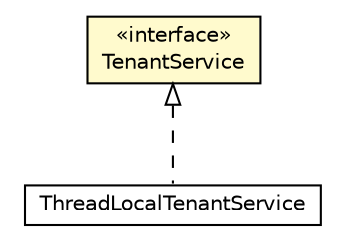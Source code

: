 #!/usr/local/bin/dot
#
# Class diagram 
# Generated by UMLGraph version R5_6_6-8-g8d7759 (http://www.umlgraph.org/)
#

digraph G {
	edge [fontname="Helvetica",fontsize=10,labelfontname="Helvetica",labelfontsize=10];
	node [fontname="Helvetica",fontsize=10,shape=plaintext];
	nodesep=0.25;
	ranksep=0.5;
	// org.dayatang.datasource4saas.TenantService
	c92298 [label=<<table title="org.dayatang.datasource4saas.TenantService" border="0" cellborder="1" cellspacing="0" cellpadding="2" port="p" bgcolor="lemonChiffon" href="./TenantService.html">
		<tr><td><table border="0" cellspacing="0" cellpadding="1">
<tr><td align="center" balign="center"> &#171;interface&#187; </td></tr>
<tr><td align="center" balign="center"> TenantService </td></tr>
		</table></td></tr>
		</table>>, URL="./TenantService.html", fontname="Helvetica", fontcolor="black", fontsize=10.0];
	// org.dayatang.datasource4saas.tenantservice.ThreadLocalTenantService
	c92315 [label=<<table title="org.dayatang.datasource4saas.tenantservice.ThreadLocalTenantService" border="0" cellborder="1" cellspacing="0" cellpadding="2" port="p" href="./tenantservice/ThreadLocalTenantService.html">
		<tr><td><table border="0" cellspacing="0" cellpadding="1">
<tr><td align="center" balign="center"> ThreadLocalTenantService </td></tr>
		</table></td></tr>
		</table>>, URL="./tenantservice/ThreadLocalTenantService.html", fontname="Helvetica", fontcolor="black", fontsize=10.0];
	//org.dayatang.datasource4saas.tenantservice.ThreadLocalTenantService implements org.dayatang.datasource4saas.TenantService
	c92298:p -> c92315:p [dir=back,arrowtail=empty,style=dashed];
}

